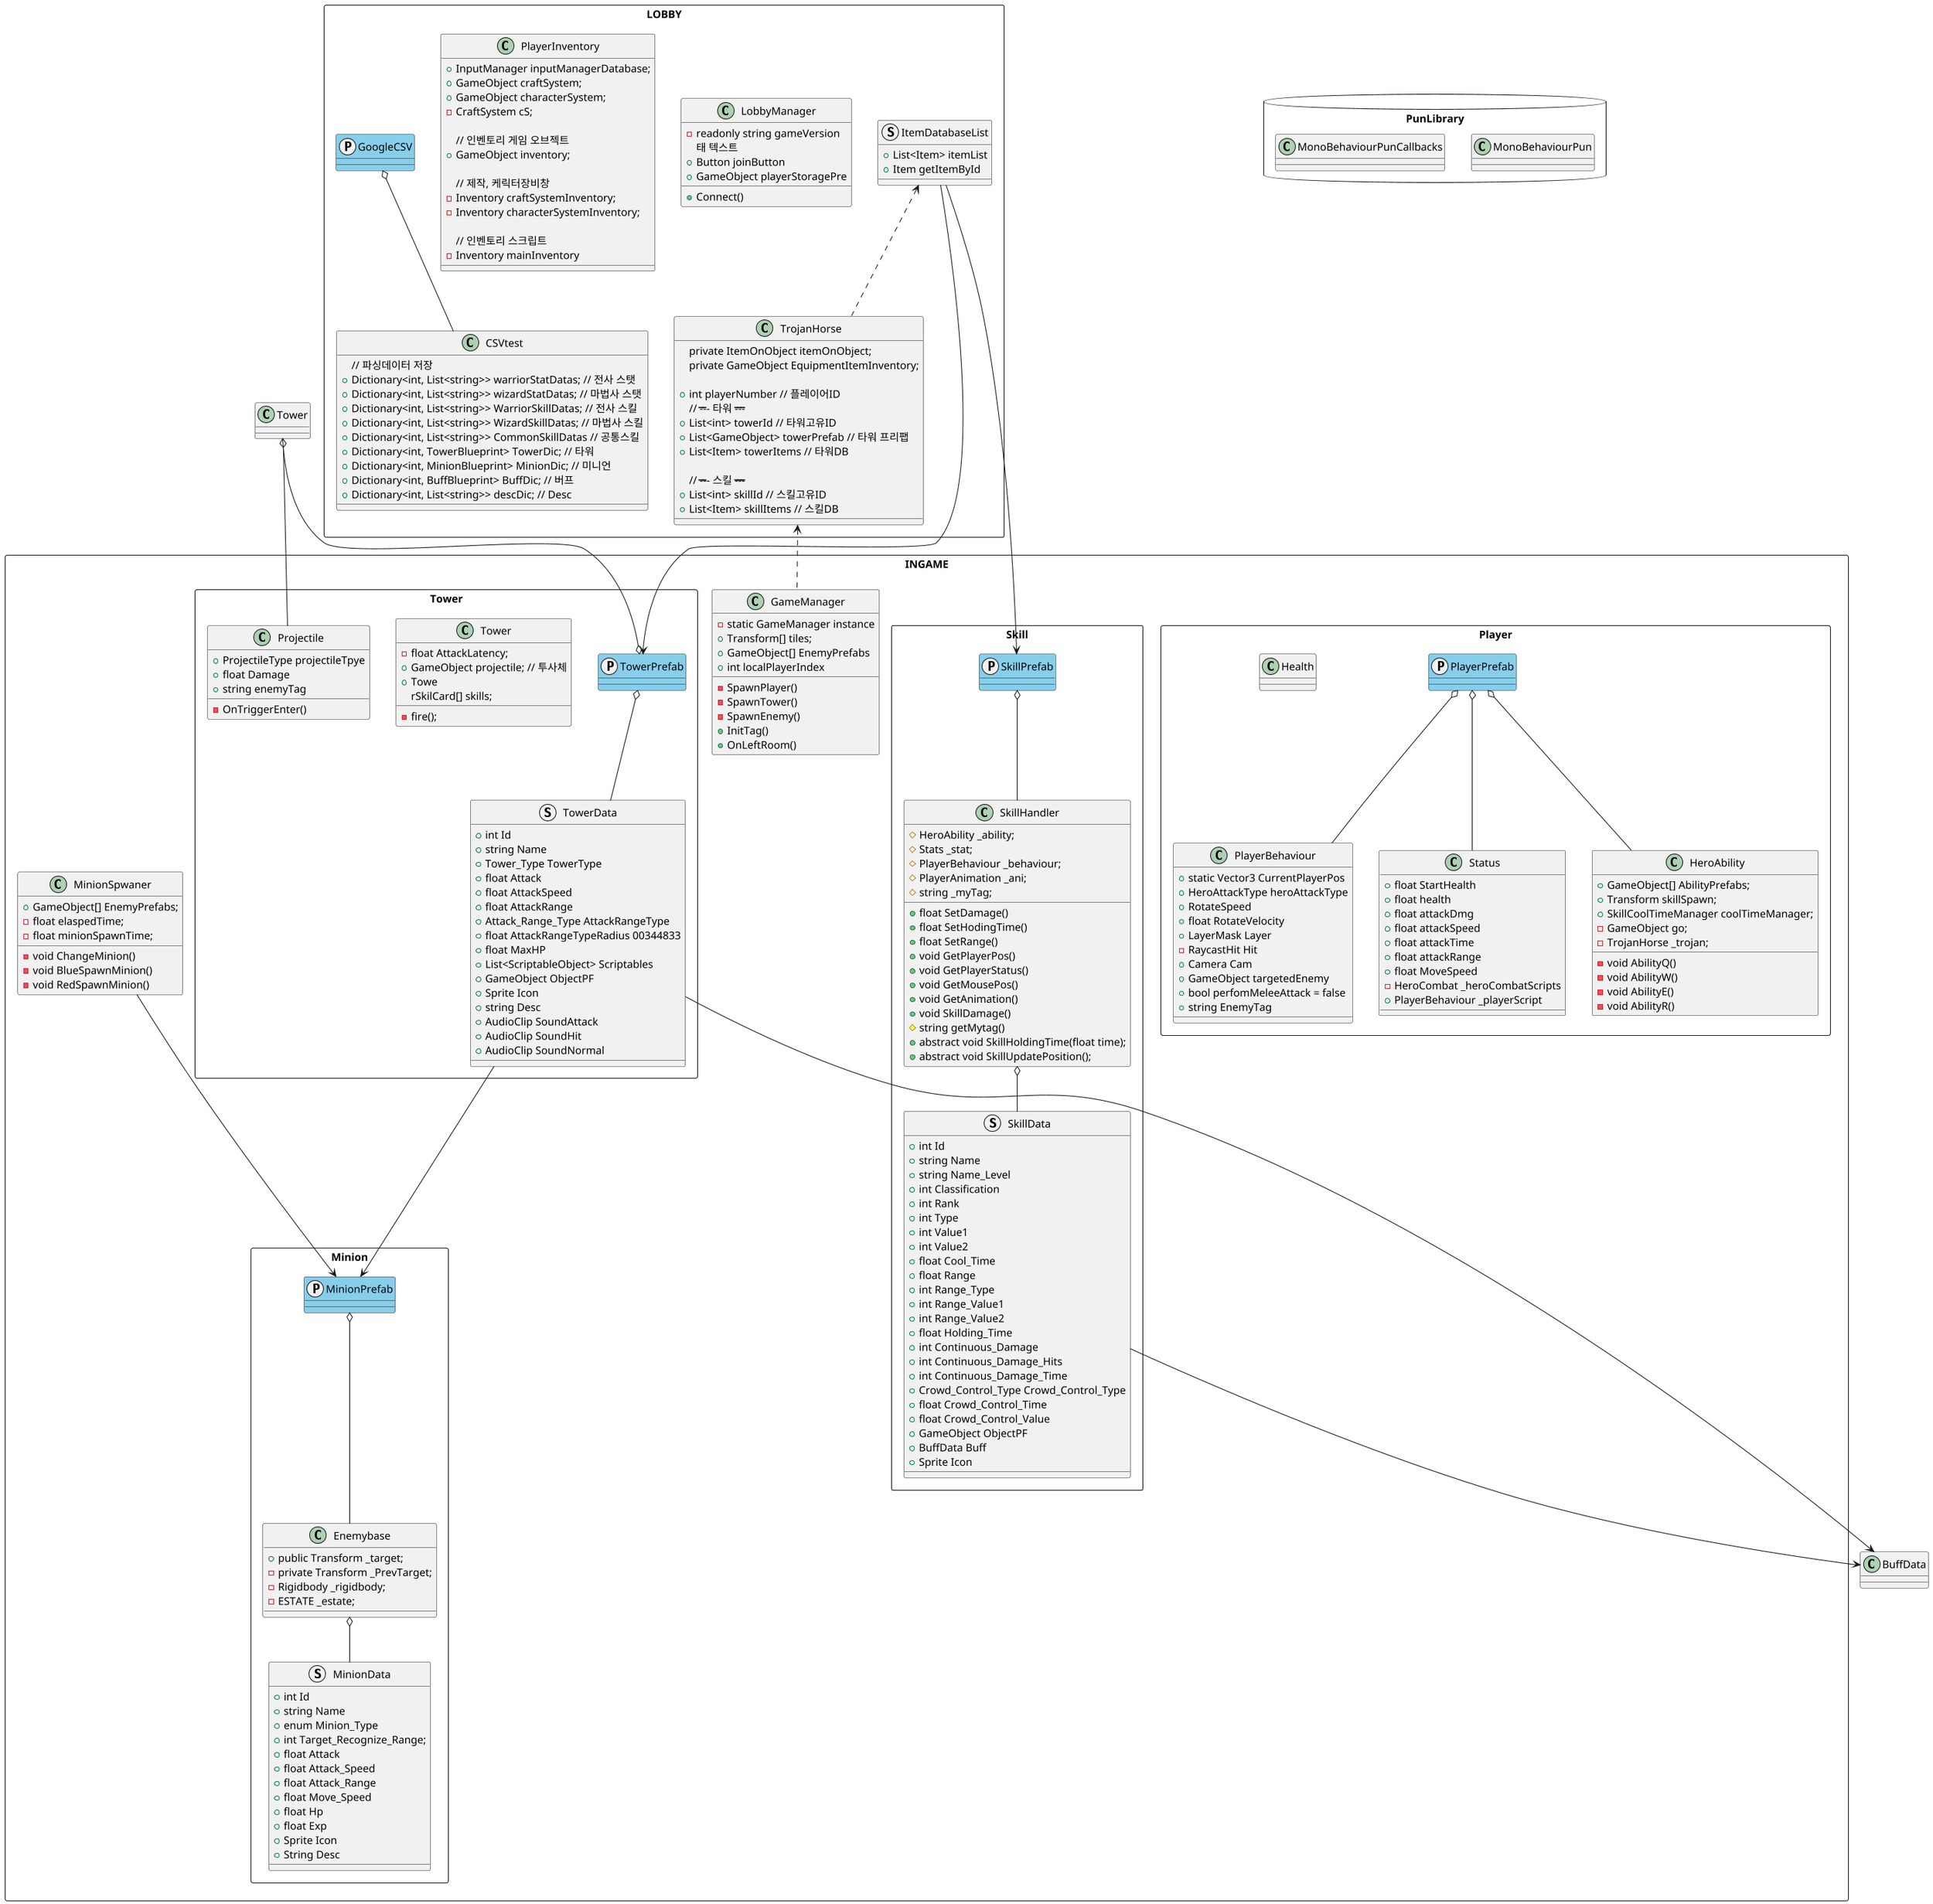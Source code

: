 @startuml


scale 1000 width
package LOBBY <<Rectangle>>
{
   Struct ItemDatabaseList
   {
      +List<Item> itemList 
      +Item getItemById

   }

   Class LobbyManager
   {
      -readonly string gameVersion
   태 텍스트
      +Button joinButton
      +GameObject playerStoragePre
      +Connect()
   }
   Class PlayerInventory
   {
      +InputManager inputManagerDatabase;
      +GameObject craftSystem;
      +GameObject characterSystem;
      -CraftSystem cS;

      // 인벤토리 게임 오브젝트
      +GameObject inventory;

      // 제작, 케릭터장비창
      -Inventory craftSystemInventory;
      -Inventory characterSystemInventory;

      // 인벤토리 스크립트
      -Inventory mainInventory 
   }

   Class TrojanHorse
   {
      private ItemOnObject itemOnObject;
      private GameObject EquipmentItemInventory;

      +int playerNumber // 플레이어ID
      // ----------- 타워 ---------------
      +List<int> towerId // 타워고유ID
      +List<GameObject> towerPrefab // 타워 프리팹
      +List<Item> towerItems // 타워DB

      // ----------- 스킬 ---------------
      +List<int> skillId // 스킬고유ID
      +List<Item> skillItems // 스킬DB
   }

   Protocol GoogleCSV #back:SkyBlue
   {

   }

   Class CSVtest
   {
      // 파싱데이터 저장
      +Dictionary<int, List<string>> warriorStatDatas; // 전사 스탯 
      +Dictionary<int, List<string>> wizardStatDatas; // 마법사 스탯
      +Dictionary<int, List<string>> WarriorSkillDatas; // 전사 스킬
      +Dictionary<int, List<string>> WizardSkillDatas; // 마법사 스킬
      +Dictionary<int, List<string>> CommonSkillDatas // 공통스킬
      +Dictionary<int, TowerBlueprint> TowerDic; // 타워
      +Dictionary<int, MinionBlueprint> MinionDic; // 미니언
      +Dictionary<int, BuffBlueprint> BuffDic; // 버프
      +Dictionary<int, List<string>> descDic; // Desc
   }

}

scale 1000 width
package INGAME <<Rectangle>>
{
   Class GameManager
   {
      -static GameManager instance 
      +Transform[] tiles; 
      +GameObject[] EnemyPrefabs 
      +int localPlayerIndex
      -SpawnPlayer()
      -SpawnTower()
      -SpawnEnemy()
      +InitTag()
      +OnLeftRoom()
   }

   scale 1000 width
   package Player <<Rectangle>> 
   {
      Protocol PlayerPrefab #back:SkyBlue
      {

      }

      Class PlayerBehaviour
      {
         +static Vector3 CurrentPlayerPos
         +HeroAttackType heroAttackType
         +RotateSpeed
         +float RotateVelocity
         +LayerMask Layer
         -RaycastHit Hit
         +Camera Cam
         +GameObject targetedEnemy
         +bool perfomMeleeAttack = false
         +string EnemyTag
      }

      Class Status
      {
         +float StartHealth
         +float health
         +float attackDmg
         +float attackSpeed
         +float attackTime
         +float attackRange
         +float MoveSpeed
         -HeroCombat _heroCombatScripts
         +PlayerBehaviour _playerScript
      }

      Class HeroAbility
      {
         +GameObject[] AbilityPrefabs;
         +Transform skillSpawn;
         +SkillCoolTimeManager coolTimeManager;
         -GameObject go;
         -TrojanHorse _trojan;
         -void AbilityQ()
         -void AbilityW()
         -void AbilityE()
         -void AbilityR()
      }

      Class Health
      {

      }
   }

   scale 1000 width
   package Minion <<Rectangle>> 
   {
   
      Protocol MinionPrefab #back:SkyBlue
      {
      
      }

      Class Enemybase
      {
         +public Transform _target;
         -private Transform _PrevTarget;
         -Rigidbody _rigidbody;
         -ESTATE _estate;
      }

      Struct MinionData
      {
         +int Id
         +string Name
         +enum Minion_Type
         +int Target_Recognize_Range;
         +float Attack
         +float Attack_Speed
         +float Attack_Range
         +float Move_Speed
         +float Hp
         +float Exp 
         +Sprite Icon
         +String Desc
      }
   }
   
   Class MinionSpwaner
   {
      +GameObject[] EnemyPrefabs;
      -float elaspedTime;
      -float minionSpawnTime;
      -void ChangeMinion()
      -void BlueSpawnMinion()
      -void RedSpawnMinion()
   }
   
   
   
   scale 2800 width
   package Tower <<Rectangle>> 
   {
   
      Protocol TowerPrefab #back:SkyBlue
      {
      }

      Class Tower
      {
         - float AttackLatency;
         - fire();
         + GameObject projectile; // 투사체
         + Towe
         rSkilCard[] skills;
      }

      Struct TowerData
      {
         +int Id 
         +string Name 
         +Tower_Type TowerType
         +float Attack 
         +float AttackSpeed
         +float AttackRange 
         +Attack_Range_Type AttackRangeType 
         +float AttackRangeTypeRadius 00344833
         +float MaxHP 
         +List<ScriptableObject> Scriptables 
         +GameObject ObjectPF 
         +Sprite Icon 
         +string Desc
         +AudioClip SoundAttack
         +AudioClip SoundHit
         +AudioClip SoundNormal 
      }

      Class Projectile
      {
      + ProjectileType projectileTpye
      + float Damage
      + string enemyTag
      - OnTriggerEnter()
      }
   }
   
   scale 2800 width
   package Skill <<Rectangle>> 
   {
      Protocol SkillPrefab #back:SkyBlue
      {
      }
   
      Class SkillHandler
      {
      #HeroAbility _ability;
      #Stats _stat;
      #PlayerBehaviour _behaviour;
      #PlayerAnimation _ani;
      #string _myTag;
      +float SetDamage()
      +float SetHodingTime()
      +float SetRange()
      +void GetPlayerPos()
      +void GetPlayerStatus()
      +void GetMousePos()
      +void GetAnimation()
      +void SkillDamage()
      #string getMytag()
      +abstract void SkillHoldingTime(float time);
      +abstract void SkillUpdatePosition();
      }
   
      
      Struct SkillData
      {
         +int Id 
         +string Name 
         +string Name_Level 
         +int Classification
         +int Rank 
         +int Type 
         +int Value1 
         +int Value2 
         +float Cool_Time 
         +float Range 
         +int Range_Type 
         +int Range_Value1 
         +int Range_Value2 
         +float Holding_Time 
         +int Continuous_Damage 
         +int Continuous_Damage_Hits 
         +int Continuous_Damage_Time 
         +Crowd_Control_Type Crowd_Control_Type 
         +float Crowd_Control_Time 
         +float Crowd_Control_Value 
         +GameObject ObjectPF 
         +BuffData Buff 
         +Sprite Icon 
      }
   
   }

}

scale 2800 width
package PunLibrary <<Database>> 
{
   Class MonoBehaviourPun
   {

   }

   Class MonoBehaviourPunCallbacks
   {
   }
}

ItemDatabaseList <.. TrojanHorse
TrojanHorse <.. GameManager

ItemDatabaseList --> TowerPrefab
ItemDatabaseList --> SkillPrefab
TowerData --> MinionPrefab
TowerData --> BuffData
SkillData --> BuffData
MinionSpwaner --> MinionPrefab


SkillHandler o-- SkillData
SkillPrefab o-- SkillHandler
Enemybase o-- MinionData
MinionPrefab o-- Enemybase
TowerPrefab o-- TowerData
TowerPrefab o-- Tower
Tower o-- Projectile
PlayerPrefab o-- PlayerBehaviour
PlayerPrefab o-- HeroAbility
PlayerPrefab o-- Status 
GoogleCSV o-- CSVtest

@enduml